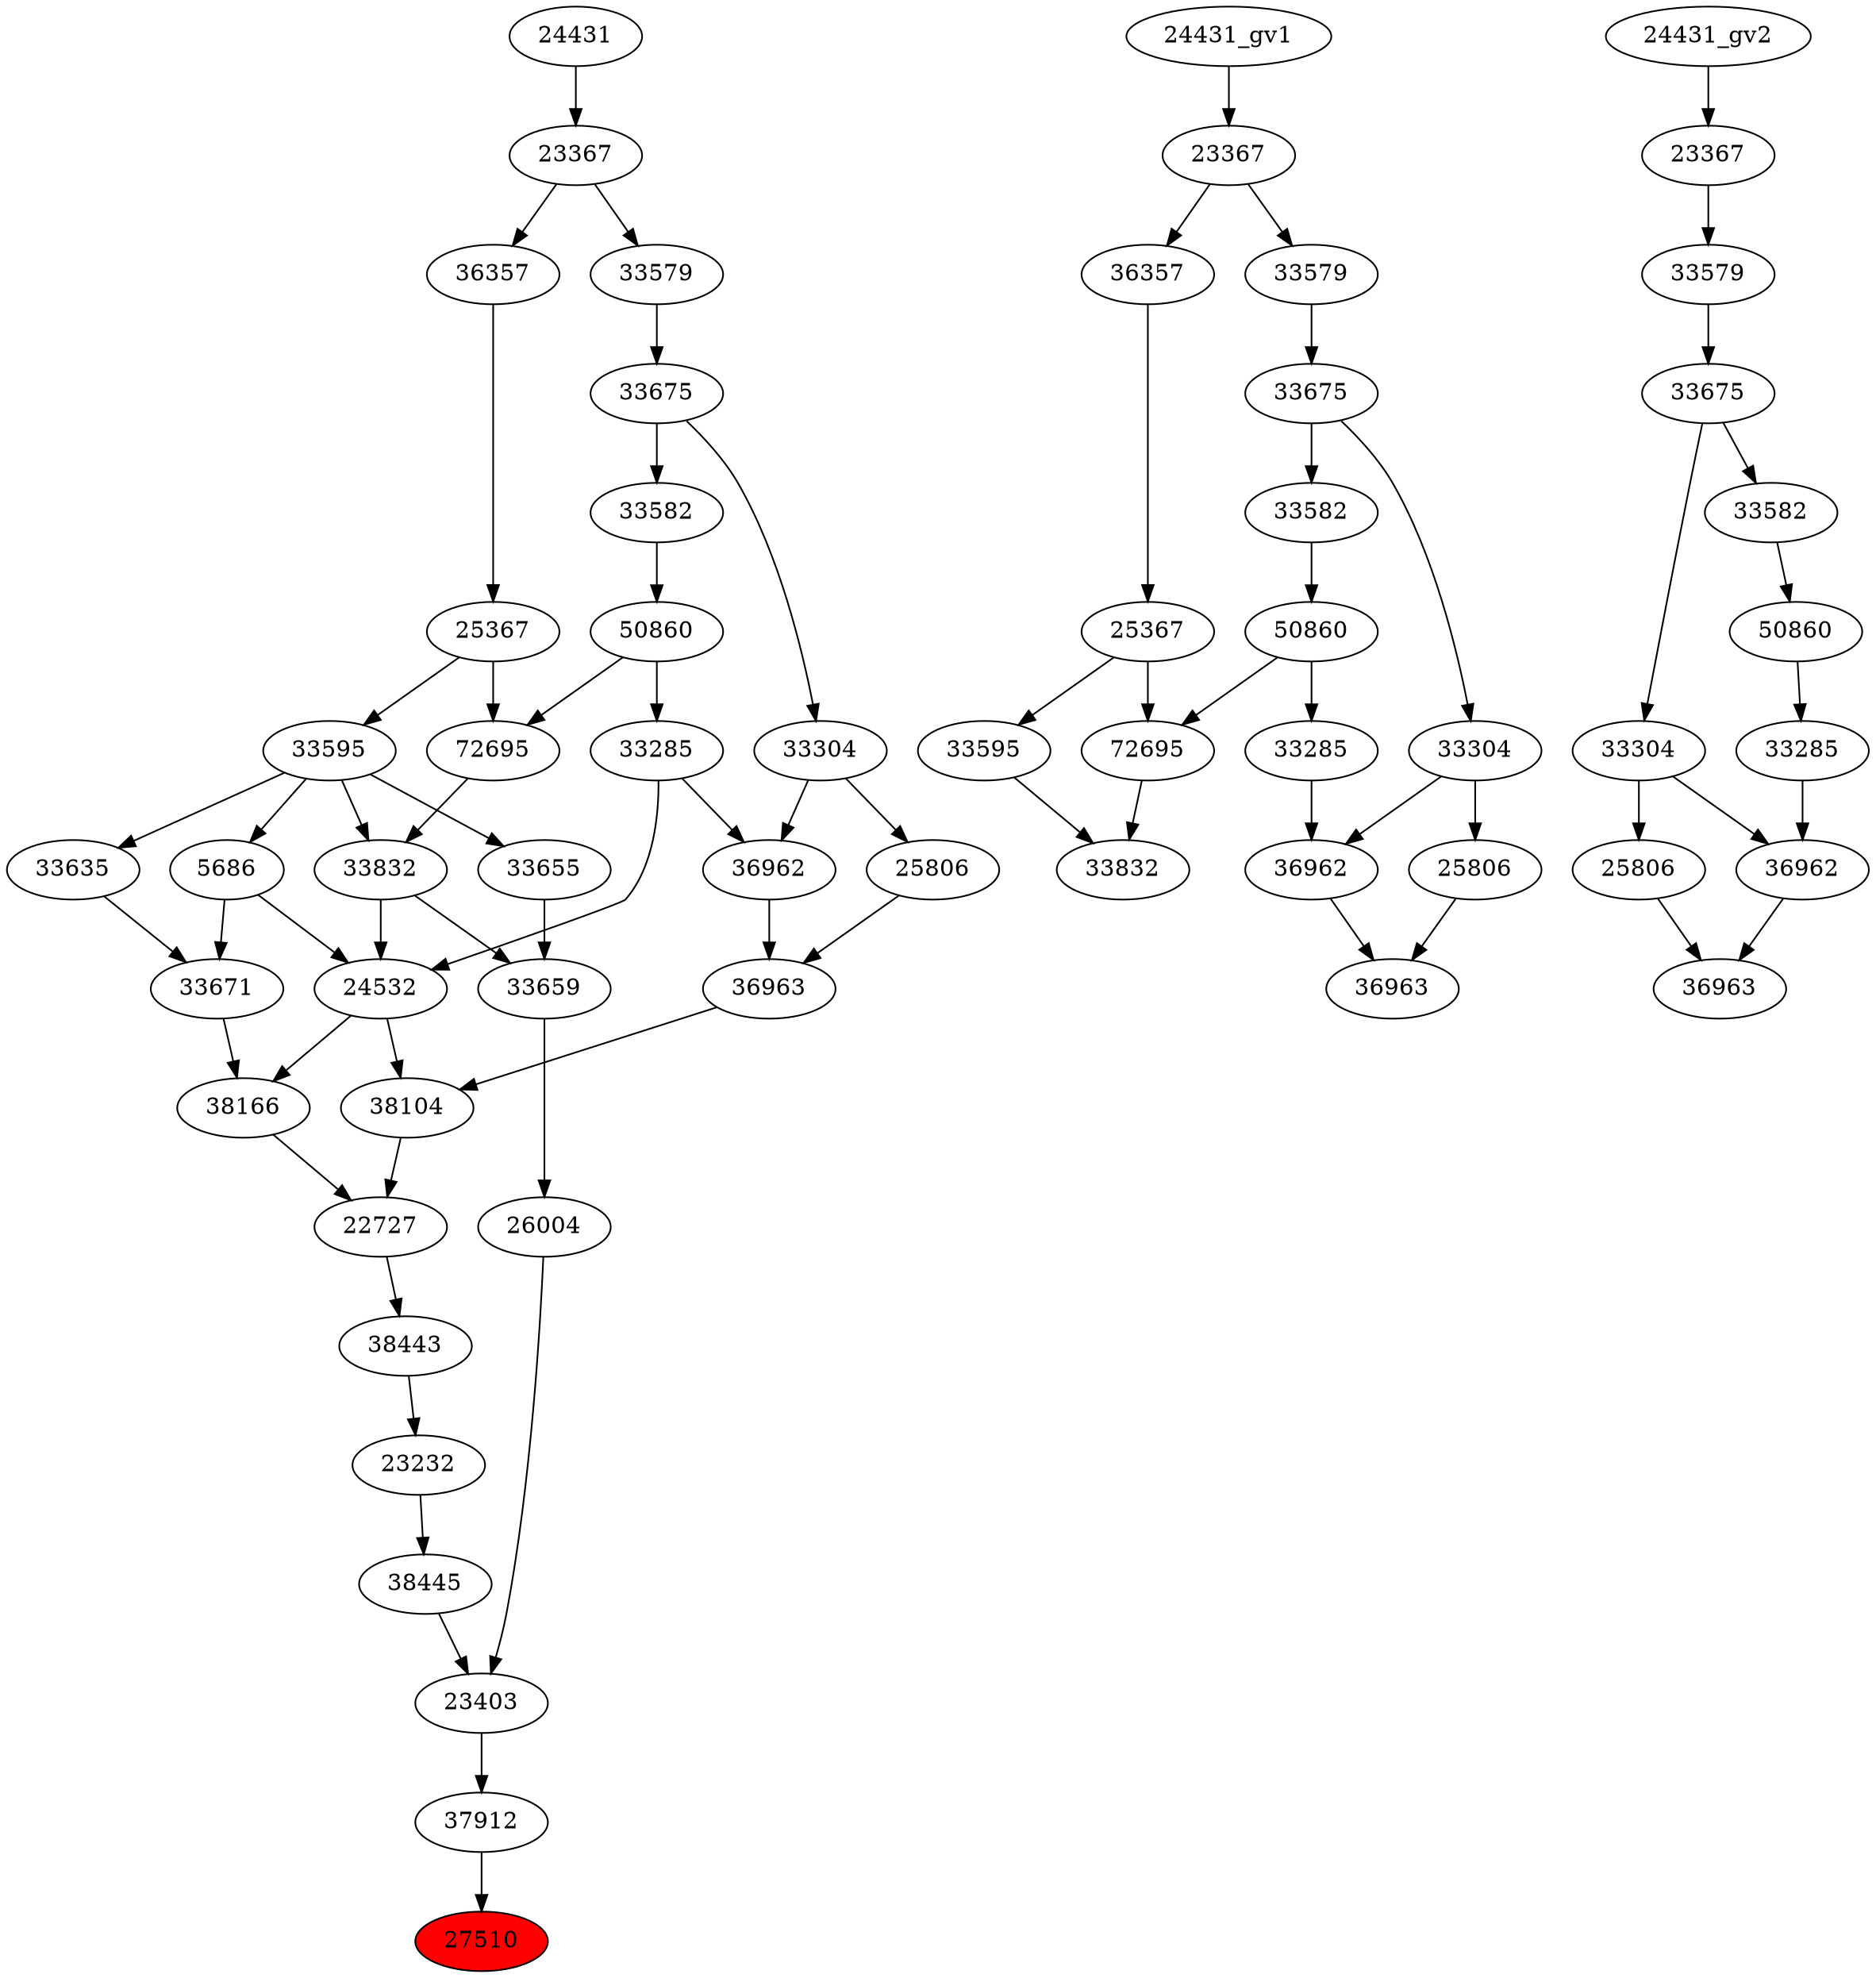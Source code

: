 strict digraph root {
	node [label="\N"];
	{
		node [fillcolor="",
			label="\N",
			style=""
		];
		27510		 [fillcolor=red,
			label=27510,
			style=filled];
		37912		 [label=37912];
		37912 -> 27510;
		23403		 [label=23403];
		23403 -> 37912;
		38445		 [label=38445];
		38445 -> 23403;
		26004		 [label=26004];
		26004 -> 23403;
		23232		 [label=23232];
		23232 -> 38445;
		33659		 [label=33659];
		33659 -> 26004;
		38443		 [label=38443];
		38443 -> 23232;
		33655		 [label=33655];
		33655 -> 33659;
		33832		 [label=33832];
		33832 -> 33659;
		24532		 [label=24532];
		33832 -> 24532;
		22727		 [label=22727];
		22727 -> 38443;
		33595		 [label=33595];
		33595 -> 33655;
		33595 -> 33832;
		5686		 [label=5686];
		33595 -> 5686;
		33635		 [label=33635];
		33595 -> 33635;
		72695		 [label=72695];
		72695 -> 33832;
		38104		 [label=38104];
		38104 -> 22727;
		38166		 [label=38166];
		38166 -> 22727;
		25367		 [label=25367];
		25367 -> 33595;
		25367 -> 72695;
		50860		 [label=50860];
		50860 -> 72695;
		33285		 [label=33285];
		50860 -> 33285;
		24532 -> 38104;
		24532 -> 38166;
		36963		 [label=36963];
		36963 -> 38104;
		33671		 [label=33671];
		33671 -> 38166;
		36357		 [label=36357];
		36357 -> 25367;
		33582		 [label=33582];
		33582 -> 50860;
		33285 -> 24532;
		36962		 [label=36962];
		33285 -> 36962;
		5686 -> 24532;
		5686 -> 33671;
		36962 -> 36963;
		25806		 [label=25806];
		25806 -> 36963;
		33635 -> 33671;
		23367		 [label=23367];
		23367 -> 36357;
		33579		 [label=33579];
		23367 -> 33579;
		33675		 [label=33675];
		33675 -> 33582;
		33304		 [label=33304];
		33675 -> 33304;
		33304 -> 36962;
		33304 -> 25806;
		24431		 [label=24431];
		24431 -> 23367;
		33579 -> 33675;
	}
	{
		node [label="\N"];
		"33832_gv1"		 [label=33832];
		"72695_gv1"		 [label=72695];
		"72695_gv1" -> "33832_gv1";
		"33595_gv1"		 [label=33595];
		"33595_gv1" -> "33832_gv1";
		"25367_gv1"		 [label=25367];
		"25367_gv1" -> "72695_gv1";
		"25367_gv1" -> "33595_gv1";
		"50860_gv1"		 [label=50860];
		"50860_gv1" -> "72695_gv1";
		"33285_gv1"		 [label=33285];
		"50860_gv1" -> "33285_gv1";
		"36357_gv1"		 [label=36357];
		"36357_gv1" -> "25367_gv1";
		"33582_gv1"		 [label=33582];
		"33582_gv1" -> "50860_gv1";
		"36963_gv1"		 [label=36963];
		"36962_gv1"		 [label=36962];
		"36962_gv1" -> "36963_gv1";
		"25806_gv1"		 [label=25806];
		"25806_gv1" -> "36963_gv1";
		"23367_gv1"		 [label=23367];
		"23367_gv1" -> "36357_gv1";
		"33579_gv1"		 [label=33579];
		"23367_gv1" -> "33579_gv1";
		"33675_gv1"		 [label=33675];
		"33675_gv1" -> "33582_gv1";
		"33304_gv1"		 [label=33304];
		"33675_gv1" -> "33304_gv1";
		"33285_gv1" -> "36962_gv1";
		"33304_gv1" -> "36962_gv1";
		"33304_gv1" -> "25806_gv1";
		"24431_gv1" -> "23367_gv1";
		"33579_gv1" -> "33675_gv1";
	}
	{
		node [label="\N"];
		"36963_gv2"		 [label=36963];
		"36962_gv2"		 [label=36962];
		"36962_gv2" -> "36963_gv2";
		"25806_gv2"		 [label=25806];
		"25806_gv2" -> "36963_gv2";
		"33285_gv2"		 [label=33285];
		"33285_gv2" -> "36962_gv2";
		"33304_gv2"		 [label=33304];
		"33304_gv2" -> "36962_gv2";
		"33304_gv2" -> "25806_gv2";
		"50860_gv2"		 [label=50860];
		"50860_gv2" -> "33285_gv2";
		"33675_gv2"		 [label=33675];
		"33675_gv2" -> "33304_gv2";
		"33582_gv2"		 [label=33582];
		"33675_gv2" -> "33582_gv2";
		"33582_gv2" -> "50860_gv2";
		"33579_gv2"		 [label=33579];
		"33579_gv2" -> "33675_gv2";
		"23367_gv2"		 [label=23367];
		"23367_gv2" -> "33579_gv2";
		"24431_gv2" -> "23367_gv2";
	}
}
